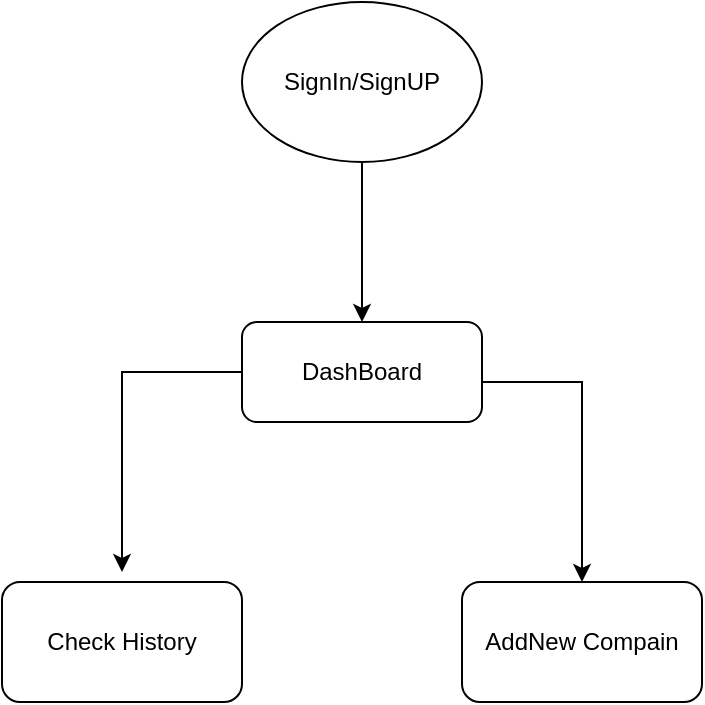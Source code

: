 <mxfile version="25.0.3">
  <diagram name="Page-1" id="yAvOY6v_R_DVjkY3Rf0n">
    <mxGraphModel dx="704" dy="1478" grid="1" gridSize="10" guides="1" tooltips="1" connect="1" arrows="1" fold="1" page="1" pageScale="1" pageWidth="850" pageHeight="1100" math="0" shadow="0">
      <root>
        <mxCell id="0" />
        <mxCell id="1" parent="0" />
        <mxCell id="ksr5oNeSZPBKfkLmr4XX-3" value="" style="edgeStyle=orthogonalEdgeStyle;rounded=0;orthogonalLoop=1;jettySize=auto;html=1;" edge="1" parent="1" source="ksr5oNeSZPBKfkLmr4XX-1" target="ksr5oNeSZPBKfkLmr4XX-2">
          <mxGeometry relative="1" as="geometry" />
        </mxCell>
        <mxCell id="ksr5oNeSZPBKfkLmr4XX-1" value="SignIn/SignUP" style="ellipse;whiteSpace=wrap;html=1;" vertex="1" parent="1">
          <mxGeometry x="350" y="-50" width="120" height="80" as="geometry" />
        </mxCell>
        <mxCell id="ksr5oNeSZPBKfkLmr4XX-11" value="" style="edgeStyle=orthogonalEdgeStyle;rounded=0;orthogonalLoop=1;jettySize=auto;html=1;" edge="1" parent="1" source="ksr5oNeSZPBKfkLmr4XX-2" target="ksr5oNeSZPBKfkLmr4XX-10">
          <mxGeometry relative="1" as="geometry">
            <Array as="points">
              <mxPoint x="400" y="110" />
              <mxPoint x="400" y="140" />
              <mxPoint x="520" y="140" />
            </Array>
          </mxGeometry>
        </mxCell>
        <mxCell id="ksr5oNeSZPBKfkLmr4XX-2" value="DashBoard" style="rounded=1;whiteSpace=wrap;html=1;" vertex="1" parent="1">
          <mxGeometry x="350" y="110" width="120" height="50" as="geometry" />
        </mxCell>
        <mxCell id="ksr5oNeSZPBKfkLmr4XX-10" value="AddNew Compain" style="whiteSpace=wrap;html=1;rounded=1;" vertex="1" parent="1">
          <mxGeometry x="460" y="240" width="120" height="60" as="geometry" />
        </mxCell>
        <mxCell id="ksr5oNeSZPBKfkLmr4XX-14" value="Check History" style="rounded=1;whiteSpace=wrap;html=1;" vertex="1" parent="1">
          <mxGeometry x="230" y="240" width="120" height="60" as="geometry" />
        </mxCell>
        <mxCell id="ksr5oNeSZPBKfkLmr4XX-22" value="" style="endArrow=classic;html=1;rounded=0;exitX=0;exitY=0.5;exitDx=0;exitDy=0;" edge="1" parent="1" source="ksr5oNeSZPBKfkLmr4XX-2">
          <mxGeometry width="50" height="50" relative="1" as="geometry">
            <mxPoint x="340" y="130" as="sourcePoint" />
            <mxPoint x="290" y="235" as="targetPoint" />
            <Array as="points">
              <mxPoint x="290" y="135" />
            </Array>
          </mxGeometry>
        </mxCell>
      </root>
    </mxGraphModel>
  </diagram>
</mxfile>
